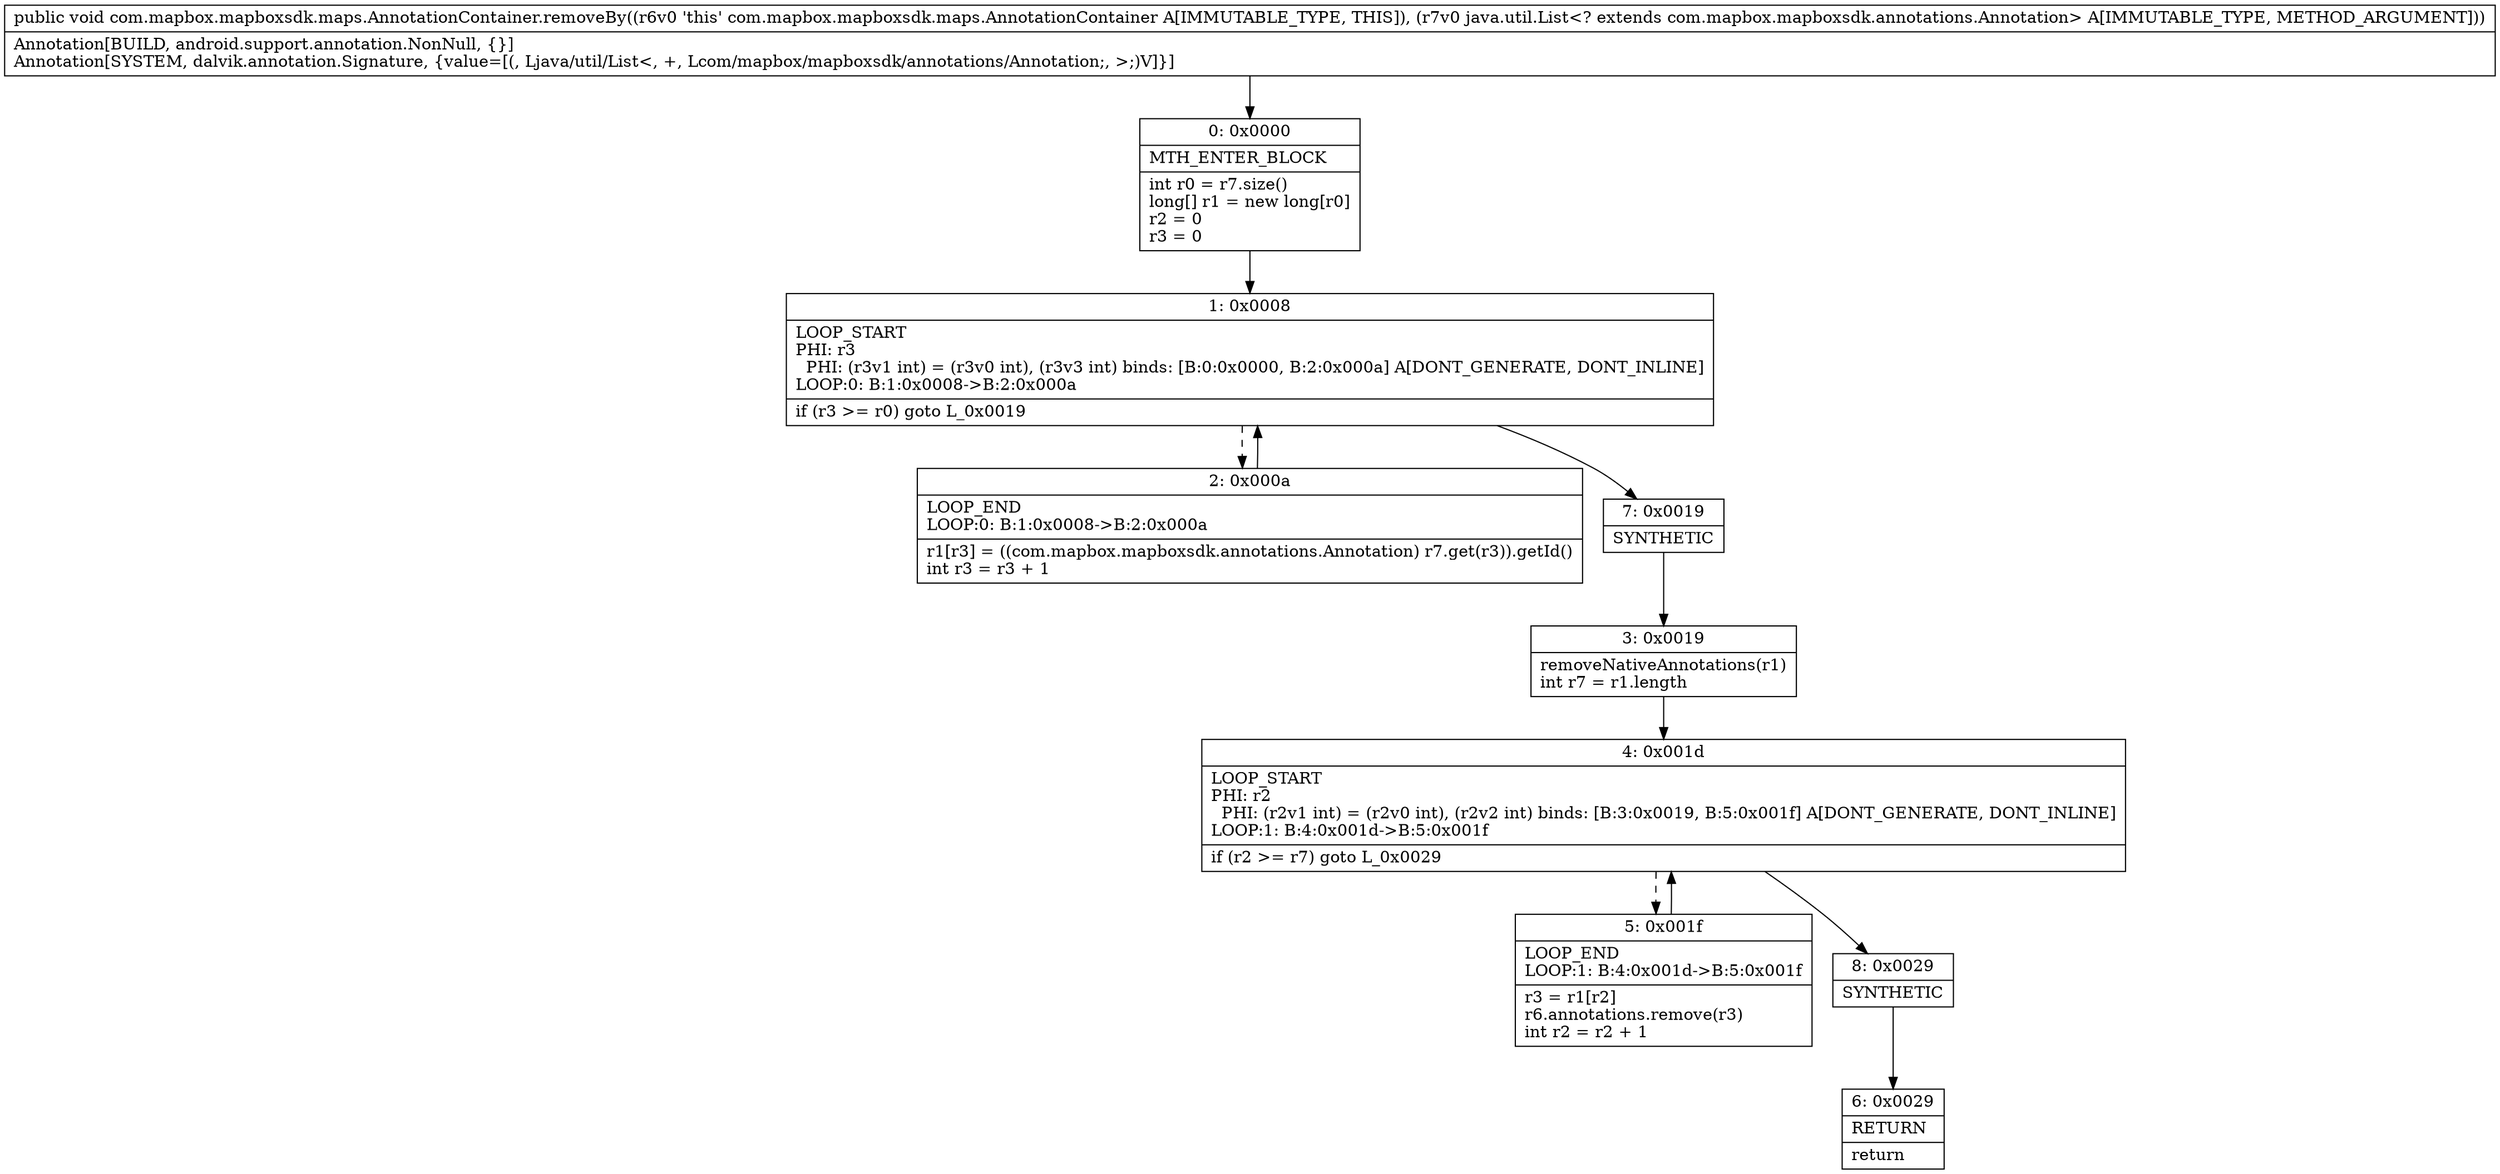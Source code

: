digraph "CFG forcom.mapbox.mapboxsdk.maps.AnnotationContainer.removeBy(Ljava\/util\/List;)V" {
Node_0 [shape=record,label="{0\:\ 0x0000|MTH_ENTER_BLOCK\l|int r0 = r7.size()\llong[] r1 = new long[r0]\lr2 = 0\lr3 = 0\l}"];
Node_1 [shape=record,label="{1\:\ 0x0008|LOOP_START\lPHI: r3 \l  PHI: (r3v1 int) = (r3v0 int), (r3v3 int) binds: [B:0:0x0000, B:2:0x000a] A[DONT_GENERATE, DONT_INLINE]\lLOOP:0: B:1:0x0008\-\>B:2:0x000a\l|if (r3 \>= r0) goto L_0x0019\l}"];
Node_2 [shape=record,label="{2\:\ 0x000a|LOOP_END\lLOOP:0: B:1:0x0008\-\>B:2:0x000a\l|r1[r3] = ((com.mapbox.mapboxsdk.annotations.Annotation) r7.get(r3)).getId()\lint r3 = r3 + 1\l}"];
Node_3 [shape=record,label="{3\:\ 0x0019|removeNativeAnnotations(r1)\lint r7 = r1.length\l}"];
Node_4 [shape=record,label="{4\:\ 0x001d|LOOP_START\lPHI: r2 \l  PHI: (r2v1 int) = (r2v0 int), (r2v2 int) binds: [B:3:0x0019, B:5:0x001f] A[DONT_GENERATE, DONT_INLINE]\lLOOP:1: B:4:0x001d\-\>B:5:0x001f\l|if (r2 \>= r7) goto L_0x0029\l}"];
Node_5 [shape=record,label="{5\:\ 0x001f|LOOP_END\lLOOP:1: B:4:0x001d\-\>B:5:0x001f\l|r3 = r1[r2]\lr6.annotations.remove(r3)\lint r2 = r2 + 1\l}"];
Node_6 [shape=record,label="{6\:\ 0x0029|RETURN\l|return\l}"];
Node_7 [shape=record,label="{7\:\ 0x0019|SYNTHETIC\l}"];
Node_8 [shape=record,label="{8\:\ 0x0029|SYNTHETIC\l}"];
MethodNode[shape=record,label="{public void com.mapbox.mapboxsdk.maps.AnnotationContainer.removeBy((r6v0 'this' com.mapbox.mapboxsdk.maps.AnnotationContainer A[IMMUTABLE_TYPE, THIS]), (r7v0 java.util.List\<? extends com.mapbox.mapboxsdk.annotations.Annotation\> A[IMMUTABLE_TYPE, METHOD_ARGUMENT]))  | Annotation[BUILD, android.support.annotation.NonNull, \{\}]\lAnnotation[SYSTEM, dalvik.annotation.Signature, \{value=[(, Ljava\/util\/List\<, +, Lcom\/mapbox\/mapboxsdk\/annotations\/Annotation;, \>;)V]\}]\l}"];
MethodNode -> Node_0;
Node_0 -> Node_1;
Node_1 -> Node_2[style=dashed];
Node_1 -> Node_7;
Node_2 -> Node_1;
Node_3 -> Node_4;
Node_4 -> Node_5[style=dashed];
Node_4 -> Node_8;
Node_5 -> Node_4;
Node_7 -> Node_3;
Node_8 -> Node_6;
}


